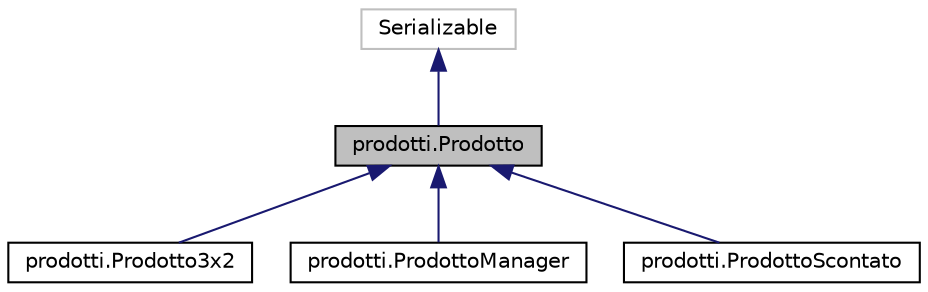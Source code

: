 digraph "prodotti.Prodotto"
{
  edge [fontname="Helvetica",fontsize="10",labelfontname="Helvetica",labelfontsize="10"];
  node [fontname="Helvetica",fontsize="10",shape=record];
  Node1 [label="prodotti.Prodotto",height=0.2,width=0.4,color="black", fillcolor="grey75", style="filled", fontcolor="black"];
  Node2 -> Node1 [dir="back",color="midnightblue",fontsize="10",style="solid",fontname="Helvetica"];
  Node2 [label="Serializable",height=0.2,width=0.4,color="grey75", fillcolor="white", style="filled"];
  Node1 -> Node3 [dir="back",color="midnightblue",fontsize="10",style="solid",fontname="Helvetica"];
  Node3 [label="prodotti.Prodotto3x2",height=0.2,width=0.4,color="black", fillcolor="white", style="filled",URL="$classprodotti_1_1_prodotto3x2.html",tooltip="Classe che rappresenta un singolo prodotto con offerta 3x2. "];
  Node1 -> Node4 [dir="back",color="midnightblue",fontsize="10",style="solid",fontname="Helvetica"];
  Node4 [label="prodotti.ProdottoManager",height=0.2,width=0.4,color="black", fillcolor="white", style="filled",URL="$classprodotti_1_1_prodotto_manager.html",tooltip="Classe contentente metodi statici per la gestione dell&#39;insieme dei prodotti. "];
  Node1 -> Node5 [dir="back",color="midnightblue",fontsize="10",style="solid",fontname="Helvetica"];
  Node5 [label="prodotti.ProdottoScontato",height=0.2,width=0.4,color="black", fillcolor="white", style="filled",URL="$classprodotti_1_1_prodotto_scontato.html",tooltip="Classe che rappresenta un singolo prodotto scontato. "];
}

